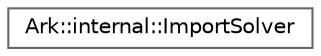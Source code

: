digraph "Graphical Class Hierarchy"
{
 // INTERACTIVE_SVG=YES
 // LATEX_PDF_SIZE
  bgcolor="transparent";
  edge [fontname=Helvetica,fontsize=10,labelfontname=Helvetica,labelfontsize=10];
  node [fontname=Helvetica,fontsize=10,shape=box,height=0.2,width=0.4];
  rankdir="LR";
  Node0 [label="Ark::internal::ImportSolver",height=0.2,width=0.4,color="grey40", fillcolor="white", style="filled",URL="$d2/d90/classArk_1_1internal_1_1ImportSolver.html",tooltip=" "];
}
